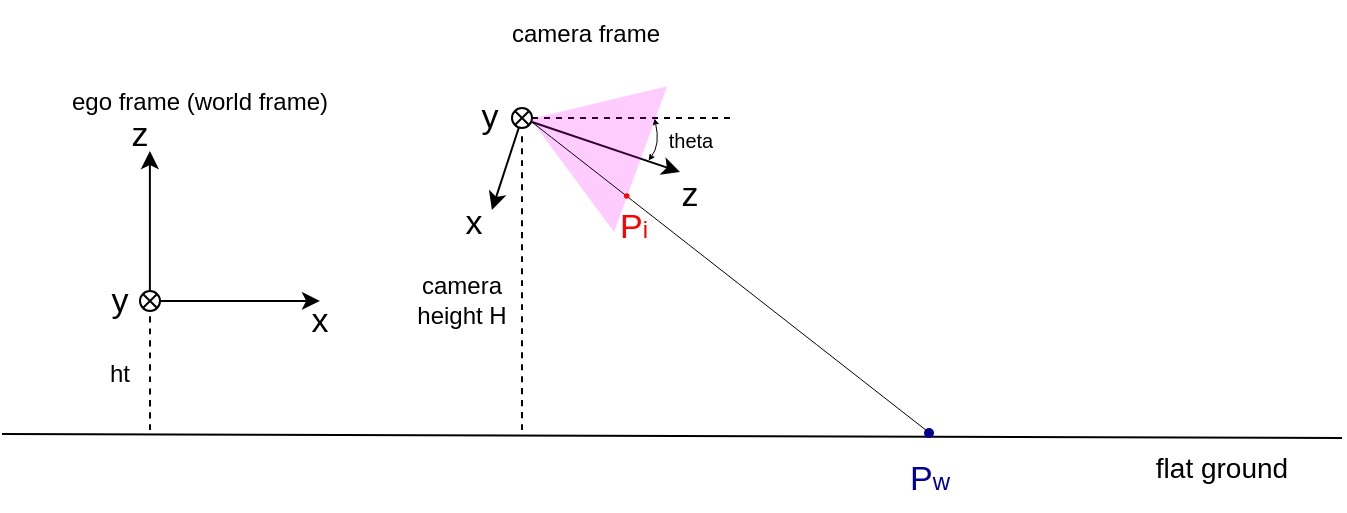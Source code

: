 <mxfile version="18.2.0" type="device"><diagram id="FiT_lzaWaXK-BLtis_em" name="Page-1"><mxGraphModel dx="771" dy="425" grid="1" gridSize="10" guides="1" tooltips="1" connect="1" arrows="1" fold="1" page="1" pageScale="1" pageWidth="850" pageHeight="1100" math="0" shadow="0"><root><mxCell id="0"/><mxCell id="1" parent="0"/><mxCell id="Qr_ZvNhW-go_l5WMmpRB-1" value="" style="endArrow=none;html=1;rounded=0;entryX=1;entryY=0;entryDx=0;entryDy=0;" parent="1" target="Qr_ZvNhW-go_l5WMmpRB-43" edge="1"><mxGeometry width="50" height="50" relative="1" as="geometry"><mxPoint x="40" y="582" as="sourcePoint"/><mxPoint x="820" y="582" as="targetPoint"/></mxGeometry></mxCell><mxCell id="Qr_ZvNhW-go_l5WMmpRB-13" value="" style="group" parent="1" vertex="1" connectable="0"><mxGeometry x="69" y="418" width="160" height="147" as="geometry"/></mxCell><mxCell id="Qr_ZvNhW-go_l5WMmpRB-2" value="" style="endArrow=classic;html=1;rounded=0;" parent="Qr_ZvNhW-go_l5WMmpRB-13" edge="1"><mxGeometry width="50" height="50" relative="1" as="geometry"><mxPoint x="50" y="97.44" as="sourcePoint"/><mxPoint x="130" y="97.44" as="targetPoint"/></mxGeometry></mxCell><mxCell id="Qr_ZvNhW-go_l5WMmpRB-3" value="" style="endArrow=classic;html=1;rounded=0;" parent="Qr_ZvNhW-go_l5WMmpRB-13" edge="1"><mxGeometry width="50" height="50" relative="1" as="geometry"><mxPoint x="44.94" y="92.5" as="sourcePoint"/><mxPoint x="44.94" y="22.5" as="targetPoint"/></mxGeometry></mxCell><mxCell id="Qr_ZvNhW-go_l5WMmpRB-6" value="&lt;font style=&quot;font-size: 17px&quot;&gt;x&lt;/font&gt;" style="text;html=1;strokeColor=none;fillColor=none;align=center;verticalAlign=middle;whiteSpace=wrap;rounded=0;" parent="Qr_ZvNhW-go_l5WMmpRB-13" vertex="1"><mxGeometry x="100" y="92.5" width="60" height="30" as="geometry"/></mxCell><mxCell id="Qr_ZvNhW-go_l5WMmpRB-7" value="&lt;font style=&quot;font-size: 17px&quot;&gt;z&lt;/font&gt;" style="text;html=1;strokeColor=none;fillColor=none;align=center;verticalAlign=middle;whiteSpace=wrap;rounded=0;" parent="Qr_ZvNhW-go_l5WMmpRB-13" vertex="1"><mxGeometry x="10" width="60" height="30" as="geometry"/></mxCell><mxCell id="Qr_ZvNhW-go_l5WMmpRB-10" value="" style="group" parent="Qr_ZvNhW-go_l5WMmpRB-13" vertex="1" connectable="0"><mxGeometry x="40" y="92.5" width="10" height="10" as="geometry"/></mxCell><mxCell id="Qr_ZvNhW-go_l5WMmpRB-4" value="" style="ellipse;whiteSpace=wrap;html=1;aspect=fixed;" parent="Qr_ZvNhW-go_l5WMmpRB-10" vertex="1"><mxGeometry width="10" height="10" as="geometry"/></mxCell><mxCell id="Qr_ZvNhW-go_l5WMmpRB-8" value="" style="endArrow=none;html=1;rounded=0;fontSize=17;entryX=1;entryY=0;entryDx=0;entryDy=0;exitX=0;exitY=1;exitDx=0;exitDy=0;" parent="Qr_ZvNhW-go_l5WMmpRB-10" source="Qr_ZvNhW-go_l5WMmpRB-4" target="Qr_ZvNhW-go_l5WMmpRB-4" edge="1"><mxGeometry width="50" height="50" relative="1" as="geometry"><mxPoint x="-15" y="10" as="sourcePoint"/><mxPoint x="10" y="-15" as="targetPoint"/></mxGeometry></mxCell><mxCell id="Qr_ZvNhW-go_l5WMmpRB-9" value="" style="endArrow=none;html=1;rounded=0;fontSize=17;entryX=0;entryY=0;entryDx=0;entryDy=0;exitX=1;exitY=1;exitDx=0;exitDy=0;" parent="Qr_ZvNhW-go_l5WMmpRB-10" source="Qr_ZvNhW-go_l5WMmpRB-4" target="Qr_ZvNhW-go_l5WMmpRB-4" edge="1"><mxGeometry width="50" height="50" relative="1" as="geometry"><mxPoint x="6.464" y="13.536" as="sourcePoint"/><mxPoint x="13.536" y="6.464" as="targetPoint"/></mxGeometry></mxCell><mxCell id="Qr_ZvNhW-go_l5WMmpRB-11" value="&lt;font style=&quot;font-size: 17px&quot;&gt;y&lt;/font&gt;" style="text;html=1;strokeColor=none;fillColor=none;align=center;verticalAlign=middle;whiteSpace=wrap;rounded=0;" parent="Qr_ZvNhW-go_l5WMmpRB-13" vertex="1"><mxGeometry y="82.5" width="60" height="30" as="geometry"/></mxCell><mxCell id="Qr_ZvNhW-go_l5WMmpRB-12" value="&lt;font style=&quot;font-size: 12px&quot;&gt;ego frame (world frame)&lt;/font&gt;" style="text;html=1;strokeColor=none;fillColor=none;align=center;verticalAlign=middle;whiteSpace=wrap;rounded=0;labelBackgroundColor=none;fontSize=17;" parent="Qr_ZvNhW-go_l5WMmpRB-13" vertex="1"><mxGeometry y="-18" width="140" height="30" as="geometry"/></mxCell><mxCell id="UMr9O-ZbZXvNr2hsRRZQ-1" value="" style="endArrow=none;dashed=1;html=1;rounded=1;fontSize=12;fontColor=#000099;startSize=2;endSize=2;strokeWidth=1;curved=1;" edge="1" parent="Qr_ZvNhW-go_l5WMmpRB-13"><mxGeometry width="50" height="50" relative="1" as="geometry"><mxPoint x="45" y="162" as="sourcePoint"/><mxPoint x="45" y="102" as="targetPoint"/></mxGeometry></mxCell><mxCell id="UMr9O-ZbZXvNr2hsRRZQ-2" value="ht" style="text;html=1;strokeColor=none;fillColor=none;align=center;verticalAlign=middle;whiteSpace=wrap;rounded=0;labelBackgroundColor=none;fontSize=12;fontColor=#000000;" vertex="1" parent="Qr_ZvNhW-go_l5WMmpRB-13"><mxGeometry x="10" y="120" width="40" height="27" as="geometry"/></mxCell><mxCell id="Qr_ZvNhW-go_l5WMmpRB-42" value="" style="ellipse;whiteSpace=wrap;html=1;aspect=fixed;labelBackgroundColor=none;fontSize=10;fillColor=#000099;strokeColor=none;" parent="1" vertex="1"><mxGeometry x="501" y="579" width="5" height="5" as="geometry"/></mxCell><mxCell id="Qr_ZvNhW-go_l5WMmpRB-43" value="&lt;font style=&quot;font-size: 14px&quot;&gt;flat ground&lt;br&gt;&lt;/font&gt;" style="text;html=1;strokeColor=none;fillColor=none;align=center;verticalAlign=middle;whiteSpace=wrap;rounded=0;labelBackgroundColor=none;fontSize=17;" parent="1" vertex="1"><mxGeometry x="590" y="584" width="120" height="30" as="geometry"/></mxCell><mxCell id="Qr_ZvNhW-go_l5WMmpRB-44" value="&lt;font color=&quot;#000099&quot;&gt;P&lt;font style=&quot;font-size: 12px&quot;&gt;w&lt;/font&gt;&lt;/font&gt;" style="text;html=1;strokeColor=none;fillColor=none;align=center;verticalAlign=middle;whiteSpace=wrap;rounded=0;labelBackgroundColor=none;fontSize=17;" parent="1" vertex="1"><mxGeometry x="478.5" y="590" width="50" height="30" as="geometry"/></mxCell><mxCell id="Qr_ZvNhW-go_l5WMmpRB-46" value="" style="endArrow=none;dashed=1;html=1;rounded=1;fontSize=12;fontColor=#000099;startSize=2;endSize=2;strokeWidth=1;curved=1;" parent="1" edge="1"><mxGeometry width="50" height="50" relative="1" as="geometry"><mxPoint x="300" y="580" as="sourcePoint"/><mxPoint x="300" y="430" as="targetPoint"/></mxGeometry></mxCell><mxCell id="Qr_ZvNhW-go_l5WMmpRB-18" value="&lt;font style=&quot;font-size: 17px&quot;&gt;x&lt;/font&gt;" style="text;html=1;strokeColor=none;fillColor=none;align=center;verticalAlign=middle;whiteSpace=wrap;rounded=0;rotation=0;" parent="1" vertex="1"><mxGeometry x="250" y="461.62" width="52.42" height="30" as="geometry"/></mxCell><mxCell id="Qr_ZvNhW-go_l5WMmpRB-15" value="" style="endArrow=classic;html=1;rounded=0;" parent="1" edge="1"><mxGeometry width="50" height="50" relative="1" as="geometry"><mxPoint x="305" y="426" as="sourcePoint"/><mxPoint x="379" y="451" as="targetPoint"/></mxGeometry></mxCell><mxCell id="Qr_ZvNhW-go_l5WMmpRB-16" value="" style="endArrow=classic;html=1;rounded=0;entryX=0.667;entryY=0.279;entryDx=0;entryDy=0;entryPerimeter=0;" parent="1" source="Qr_ZvNhW-go_l5WMmpRB-20" edge="1" target="Qr_ZvNhW-go_l5WMmpRB-18"><mxGeometry width="50" height="50" relative="1" as="geometry"><mxPoint x="301" y="418" as="sourcePoint"/><mxPoint x="280" y="470" as="targetPoint"/></mxGeometry></mxCell><mxCell id="Qr_ZvNhW-go_l5WMmpRB-17" value="&lt;font style=&quot;font-size: 17px&quot;&gt;z&lt;/font&gt;" style="text;html=1;strokeColor=none;fillColor=none;align=center;verticalAlign=middle;whiteSpace=wrap;rounded=0;rotation=0;" parent="1" vertex="1"><mxGeometry x="353.75" y="448" width="60" height="30" as="geometry"/></mxCell><mxCell id="Qr_ZvNhW-go_l5WMmpRB-19" value="" style="group;rotation=0;" parent="1" vertex="1" connectable="0"><mxGeometry x="295" y="419" width="10" height="10" as="geometry"/></mxCell><mxCell id="Qr_ZvNhW-go_l5WMmpRB-20" value="" style="ellipse;whiteSpace=wrap;html=1;aspect=fixed;rotation=0;" parent="Qr_ZvNhW-go_l5WMmpRB-19" vertex="1"><mxGeometry width="10" height="10" as="geometry"/></mxCell><mxCell id="Qr_ZvNhW-go_l5WMmpRB-21" value="" style="endArrow=none;html=1;rounded=0;fontSize=17;entryX=1;entryY=0;entryDx=0;entryDy=0;exitX=0;exitY=1;exitDx=0;exitDy=0;" parent="Qr_ZvNhW-go_l5WMmpRB-19" source="Qr_ZvNhW-go_l5WMmpRB-20" target="Qr_ZvNhW-go_l5WMmpRB-20" edge="1"><mxGeometry width="50" height="50" relative="1" as="geometry"><mxPoint x="-16" y="11" as="sourcePoint"/><mxPoint x="10" y="-15" as="targetPoint"/></mxGeometry></mxCell><mxCell id="Qr_ZvNhW-go_l5WMmpRB-22" value="" style="endArrow=none;html=1;rounded=0;fontSize=17;entryX=0;entryY=0;entryDx=0;entryDy=0;exitX=1;exitY=1;exitDx=0;exitDy=0;" parent="Qr_ZvNhW-go_l5WMmpRB-19" source="Qr_ZvNhW-go_l5WMmpRB-20" target="Qr_ZvNhW-go_l5WMmpRB-20" edge="1"><mxGeometry width="50" height="50" relative="1" as="geometry"><mxPoint x="6" y="14" as="sourcePoint"/><mxPoint x="14" y="7" as="targetPoint"/></mxGeometry></mxCell><mxCell id="Qr_ZvNhW-go_l5WMmpRB-23" value="&lt;font style=&quot;font-size: 17px&quot;&gt;y&lt;/font&gt;" style="text;html=1;strokeColor=none;fillColor=none;align=center;verticalAlign=middle;whiteSpace=wrap;rounded=0;rotation=0;" parent="1" vertex="1"><mxGeometry x="274" y="409" width="20" height="30" as="geometry"/></mxCell><mxCell id="Qr_ZvNhW-go_l5WMmpRB-26" value="" style="endArrow=none;dashed=1;html=1;rounded=0;fontSize=12;" parent="1" edge="1"><mxGeometry width="50" height="50" relative="1" as="geometry"><mxPoint x="305" y="424" as="sourcePoint"/><mxPoint x="405" y="424" as="targetPoint"/></mxGeometry></mxCell><mxCell id="Qr_ZvNhW-go_l5WMmpRB-34" value="&lt;font style=&quot;font-size: 10px&quot;&gt;theta&lt;/font&gt;" style="text;html=1;strokeColor=none;fillColor=none;align=center;verticalAlign=middle;whiteSpace=wrap;rounded=0;labelBackgroundColor=none;fontSize=12;" parent="1" vertex="1"><mxGeometry x="371.5" y="431" width="25" height="8" as="geometry"/></mxCell><mxCell id="Qr_ZvNhW-go_l5WMmpRB-35" value="&lt;font style=&quot;font-size: 12px&quot;&gt;camera frame&lt;/font&gt;" style="text;html=1;strokeColor=none;fillColor=none;align=center;verticalAlign=middle;whiteSpace=wrap;rounded=0;labelBackgroundColor=none;fontSize=17;" parent="1" vertex="1"><mxGeometry x="221.76" y="365.78" width="220" height="30" as="geometry"/></mxCell><mxCell id="Qr_ZvNhW-go_l5WMmpRB-36" value="" style="endArrow=classic;startArrow=classic;html=1;rounded=1;fontSize=10;startSize=2;endSize=2;strokeWidth=0.5;curved=1;" parent="1" edge="1"><mxGeometry width="50" height="50" relative="1" as="geometry"><mxPoint x="366" y="424" as="sourcePoint"/><mxPoint x="363" y="445" as="targetPoint"/><Array as="points"><mxPoint x="369" y="437"/></Array></mxGeometry></mxCell><mxCell id="Qr_ZvNhW-go_l5WMmpRB-31" value="" style="triangle;whiteSpace=wrap;html=1;labelBackgroundColor=none;fontSize=12;fillColor=#FF00FF;rotation=-160;strokeColor=none;opacity=20;" parent="1" vertex="1"><mxGeometry x="302.42" y="395.78" width="58.67" height="77.56" as="geometry"/></mxCell><mxCell id="Qr_ZvNhW-go_l5WMmpRB-39" value="" style="endArrow=none;html=1;rounded=1;fontSize=10;startSize=2;endSize=2;strokeWidth=0.5;curved=1;" parent="1" edge="1"><mxGeometry width="50" height="50" relative="1" as="geometry"><mxPoint x="305" y="426" as="sourcePoint"/><mxPoint x="504.519" y="582" as="targetPoint"/></mxGeometry></mxCell><mxCell id="Qr_ZvNhW-go_l5WMmpRB-38" value="" style="ellipse;whiteSpace=wrap;html=1;aspect=fixed;labelBackgroundColor=none;fontSize=10;fillColor=#FF0000;strokeColor=none;" parent="1" vertex="1"><mxGeometry x="351" y="461.62" width="2.75" height="2.75" as="geometry"/></mxCell><mxCell id="Qr_ZvNhW-go_l5WMmpRB-45" value="&lt;font color=&quot;#FF0000&quot;&gt;P&lt;font style=&quot;font-size: 12px&quot;&gt;i&lt;/font&gt;&lt;/font&gt;" style="text;html=1;strokeColor=none;fillColor=none;align=center;verticalAlign=middle;whiteSpace=wrap;rounded=0;labelBackgroundColor=none;fontSize=17;" parent="1" vertex="1"><mxGeometry x="331.38" y="464.37" width="50" height="30" as="geometry"/></mxCell><mxCell id="Qr_ZvNhW-go_l5WMmpRB-67" value="camera height H" style="text;html=1;strokeColor=none;fillColor=none;align=center;verticalAlign=middle;whiteSpace=wrap;rounded=0;labelBackgroundColor=none;fontSize=12;fontColor=#000000;" parent="1" vertex="1"><mxGeometry x="235" y="500" width="70" height="30" as="geometry"/></mxCell></root></mxGraphModel></diagram></mxfile>